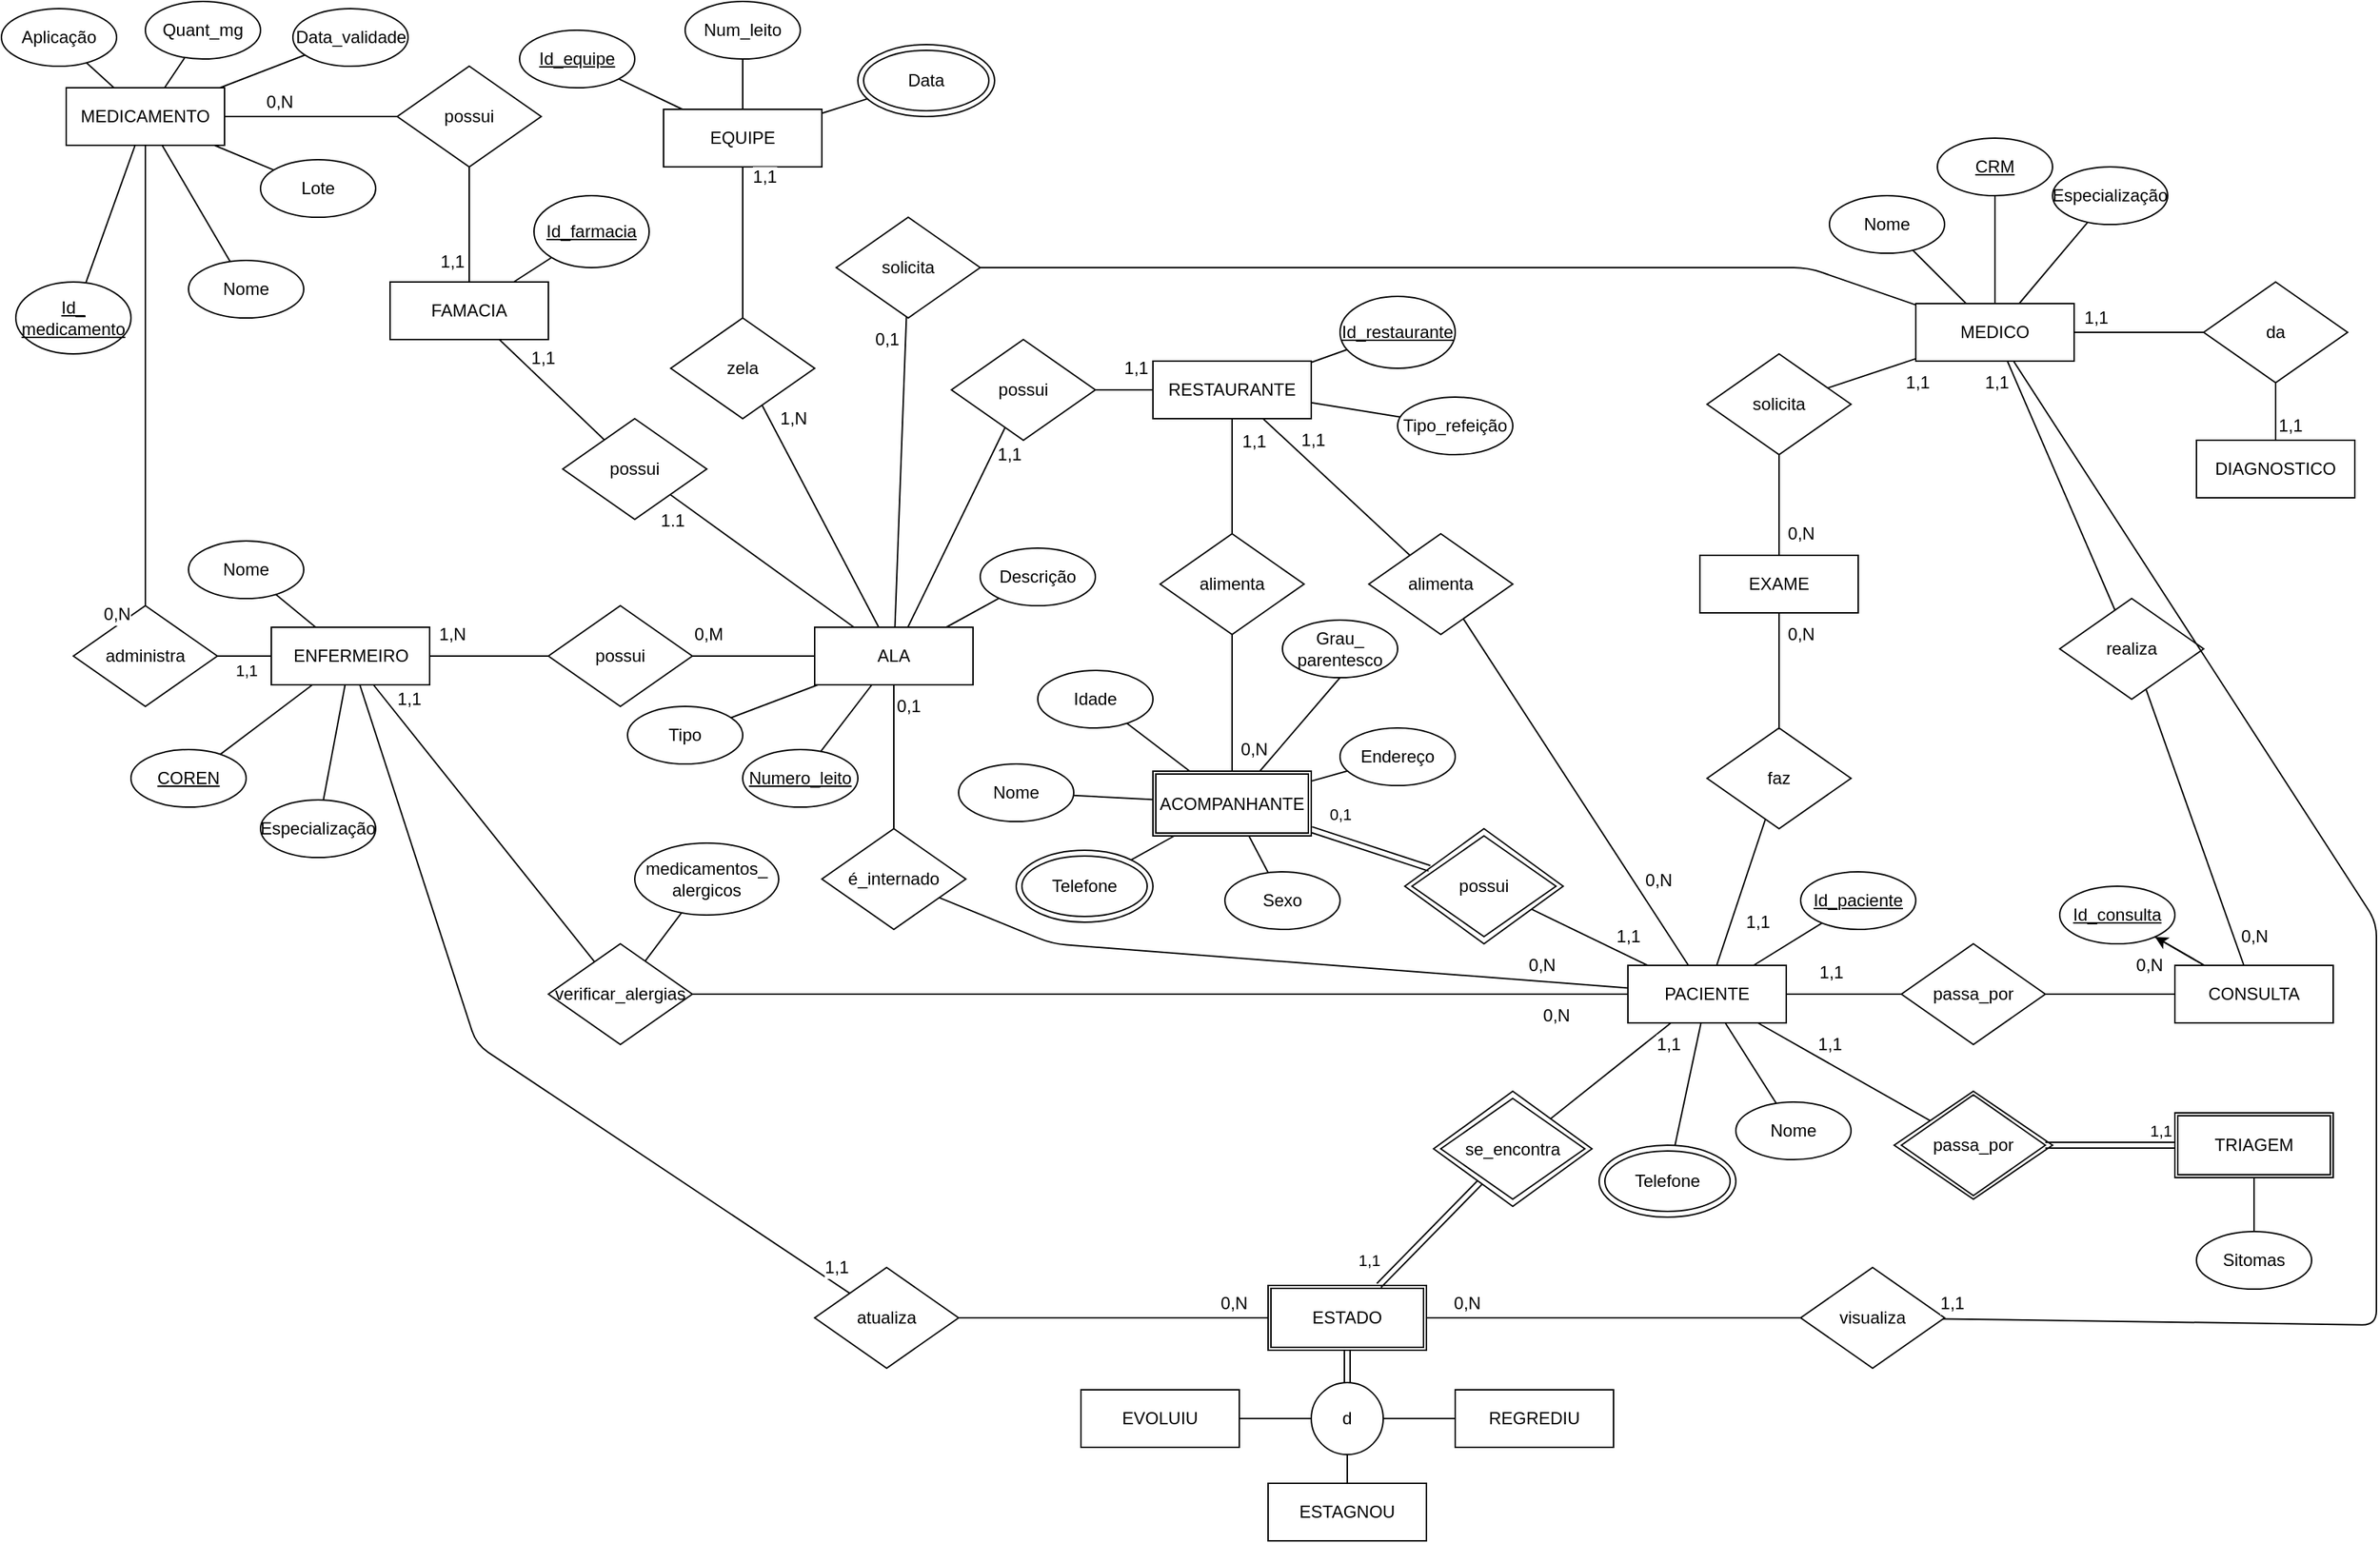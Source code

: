 <mxfile>
    <diagram id="8oqcVFRpQoKrfao5Ae9p" name="Page-1">
        <mxGraphModel dx="1120" dy="585" grid="1" gridSize="10" guides="1" tooltips="1" connect="1" arrows="1" fold="1" page="1" pageScale="1" pageWidth="850" pageHeight="1100" math="0" shadow="0">
            <root>
                <mxCell id="0"/>
                <mxCell id="1" parent="0"/>
                <mxCell id="192" value="se_encontra" style="rhombus;whiteSpace=wrap;html=1;" vertex="1" parent="1">
                    <mxGeometry x="995" y="767.5" width="110" height="80" as="geometry"/>
                </mxCell>
                <mxCell id="130" value="passa_por" style="rhombus;whiteSpace=wrap;html=1;" vertex="1" parent="1">
                    <mxGeometry x="1315" y="767.5" width="110" height="75" as="geometry"/>
                </mxCell>
                <mxCell id="116" value="possui" style="rhombus;whiteSpace=wrap;html=1;" vertex="1" parent="1">
                    <mxGeometry x="975" y="585" width="110" height="80" as="geometry"/>
                </mxCell>
                <mxCell id="12" value="PACIENTE" style="rounded=0;whiteSpace=wrap;html=1;" vertex="1" parent="1">
                    <mxGeometry x="1130" y="680" width="110" height="40" as="geometry"/>
                </mxCell>
                <mxCell id="14" value="MEDICO" style="rounded=0;whiteSpace=wrap;html=1;" vertex="1" parent="1">
                    <mxGeometry x="1330" y="220" width="110" height="40" as="geometry"/>
                </mxCell>
                <mxCell id="211" value="" style="edgeStyle=none;html=1;fontFamily=Helvetica;fontSize=12;fontColor=default;" edge="1" parent="1" source="15" target="140">
                    <mxGeometry relative="1" as="geometry"/>
                </mxCell>
                <mxCell id="15" value="CONSULTA" style="rounded=0;whiteSpace=wrap;html=1;" vertex="1" parent="1">
                    <mxGeometry x="1510" y="680" width="110" height="40" as="geometry"/>
                </mxCell>
                <mxCell id="16" value="DIAGNOSTICO&lt;span style=&quot;color: rgba(0, 0, 0, 0); font-family: monospace; font-size: 0px; text-align: start;&quot;&gt;%3CmxGraphModel%3E%3Croot%3E%3CmxCell%20id%3D%220%22%2F%3E%3CmxCell%20id%3D%221%22%20parent%3D%220%22%2F%3E%3CmxCell%20id%3D%222%22%20value%3D%22CONSULTA%22%20style%3D%22rounded%3D0%3BwhiteSpace%3Dwrap%3Bhtml%3D1%3B%22%20vertex%3D%221%22%20parent%3D%221%22%3E%3CmxGeometry%20x%3D%22315%22%20y%3D%22230%22%20width%3D%22110%22%20height%3D%2240%22%20as%3D%22geometry%22%2F%3E%3C%2FmxCell%3E%3C%2Froot%3E%3C%2FmxGraphModel%3E&lt;/span&gt;" style="rounded=0;whiteSpace=wrap;html=1;" vertex="1" parent="1">
                    <mxGeometry x="1525" y="315" width="110" height="40" as="geometry"/>
                </mxCell>
                <mxCell id="17" value="EXAME" style="rounded=0;whiteSpace=wrap;html=1;" vertex="1" parent="1">
                    <mxGeometry x="1180" y="395" width="110" height="40" as="geometry"/>
                </mxCell>
                <mxCell id="18" value="ALA" style="rounded=0;whiteSpace=wrap;html=1;" vertex="1" parent="1">
                    <mxGeometry x="565" y="445" width="110" height="40" as="geometry"/>
                </mxCell>
                <mxCell id="19" value="ENFERMEIRO" style="rounded=0;whiteSpace=wrap;html=1;" vertex="1" parent="1">
                    <mxGeometry x="187.5" y="445" width="110" height="40" as="geometry"/>
                </mxCell>
                <mxCell id="20" value="MEDICAMENTO" style="rounded=0;whiteSpace=wrap;html=1;" vertex="1" parent="1">
                    <mxGeometry x="45" y="70" width="110" height="40" as="geometry"/>
                </mxCell>
                <mxCell id="21" value="FAMACIA" style="rounded=0;whiteSpace=wrap;html=1;" vertex="1" parent="1">
                    <mxGeometry x="270" y="205" width="110" height="40" as="geometry"/>
                </mxCell>
                <mxCell id="22" value="EQUIPE" style="rounded=0;whiteSpace=wrap;html=1;" vertex="1" parent="1">
                    <mxGeometry x="460" y="85" width="110" height="40" as="geometry"/>
                </mxCell>
                <mxCell id="24" value="RESTAURANTE" style="rounded=0;whiteSpace=wrap;html=1;" vertex="1" parent="1">
                    <mxGeometry x="800" y="260" width="110" height="40" as="geometry"/>
                </mxCell>
                <mxCell id="27" value="EVOLUIU" style="rounded=0;whiteSpace=wrap;html=1;" vertex="1" parent="1">
                    <mxGeometry x="750" y="975" width="110" height="40" as="geometry"/>
                </mxCell>
                <mxCell id="28" value="ESTAGNOU" style="rounded=0;whiteSpace=wrap;html=1;" vertex="1" parent="1">
                    <mxGeometry x="880" y="1040" width="110" height="40" as="geometry"/>
                </mxCell>
                <mxCell id="29" value="REGREDIU" style="rounded=0;whiteSpace=wrap;html=1;" vertex="1" parent="1">
                    <mxGeometry x="1010" y="975" width="110" height="40" as="geometry"/>
                </mxCell>
                <mxCell id="30" value="passa_por" style="rhombus;whiteSpace=wrap;html=1;" vertex="1" parent="1">
                    <mxGeometry x="1320" y="770" width="100" height="70" as="geometry"/>
                </mxCell>
                <mxCell id="31" value="" style="endArrow=none;html=1;" edge="1" parent="1" source="130" target="12">
                    <mxGeometry width="50" height="50" relative="1" as="geometry">
                        <mxPoint x="1320" y="755" as="sourcePoint"/>
                        <mxPoint x="940" y="880" as="targetPoint"/>
                    </mxGeometry>
                </mxCell>
                <mxCell id="209" value="1,1" style="edgeLabel;html=1;align=center;verticalAlign=middle;resizable=0;points=[];fontSize=12;fontFamily=Helvetica;fontColor=default;" vertex="1" connectable="0" parent="31">
                    <mxGeometry x="0.616" y="-2" relative="1" as="geometry">
                        <mxPoint x="26" y="4" as="offset"/>
                    </mxGeometry>
                </mxCell>
                <mxCell id="33" value="passa_por" style="rhombus;whiteSpace=wrap;html=1;" vertex="1" parent="1">
                    <mxGeometry x="1320" y="665" width="100" height="70" as="geometry"/>
                </mxCell>
                <mxCell id="34" value="" style="endArrow=none;html=1;" edge="1" parent="1" source="33" target="12">
                    <mxGeometry width="50" height="50" relative="1" as="geometry">
                        <mxPoint x="1195" y="810" as="sourcePoint"/>
                        <mxPoint x="1195" y="730" as="targetPoint"/>
                    </mxGeometry>
                </mxCell>
                <mxCell id="212" value="1,1" style="edgeLabel;html=1;align=center;verticalAlign=middle;resizable=0;points=[];fontSize=12;fontFamily=Helvetica;fontColor=default;" vertex="1" connectable="0" parent="34">
                    <mxGeometry x="0.734" y="-3" relative="1" as="geometry">
                        <mxPoint x="20" y="-12" as="offset"/>
                    </mxGeometry>
                </mxCell>
                <mxCell id="35" value="" style="endArrow=none;html=1;" edge="1" parent="1" source="15" target="33">
                    <mxGeometry width="50" height="50" relative="1" as="geometry">
                        <mxPoint x="1330" y="710" as="sourcePoint"/>
                        <mxPoint x="1390" y="700" as="targetPoint"/>
                    </mxGeometry>
                </mxCell>
                <mxCell id="210" value="0,N" style="edgeLabel;html=1;align=center;verticalAlign=middle;resizable=0;points=[];fontSize=12;fontFamily=Helvetica;fontColor=default;" vertex="1" connectable="0" parent="35">
                    <mxGeometry x="-0.588" relative="1" as="geometry">
                        <mxPoint y="-20" as="offset"/>
                    </mxGeometry>
                </mxCell>
                <mxCell id="36" value="realiza" style="rhombus;whiteSpace=wrap;html=1;" vertex="1" parent="1">
                    <mxGeometry x="1430" y="425" width="100" height="70" as="geometry"/>
                </mxCell>
                <mxCell id="37" value="da" style="rhombus;whiteSpace=wrap;html=1;" vertex="1" parent="1">
                    <mxGeometry x="1530" y="205" width="100" height="70" as="geometry"/>
                </mxCell>
                <mxCell id="38" value="solicita" style="rhombus;whiteSpace=wrap;html=1;" vertex="1" parent="1">
                    <mxGeometry x="1185" y="255" width="100" height="70" as="geometry"/>
                </mxCell>
                <mxCell id="40" value="solicita" style="rhombus;whiteSpace=wrap;html=1;" vertex="1" parent="1">
                    <mxGeometry x="580" y="160" width="100" height="70" as="geometry"/>
                </mxCell>
                <mxCell id="41" value="" style="endArrow=none;html=1;" edge="1" parent="1" source="36" target="14">
                    <mxGeometry width="50" height="50" relative="1" as="geometry">
                        <mxPoint x="1280" y="470" as="sourcePoint"/>
                        <mxPoint x="1330" y="420" as="targetPoint"/>
                    </mxGeometry>
                </mxCell>
                <mxCell id="217" value="1,1" style="edgeLabel;html=1;align=center;verticalAlign=middle;resizable=0;points=[];fontSize=12;fontFamily=Helvetica;fontColor=default;" vertex="1" connectable="0" parent="41">
                    <mxGeometry x="0.852" y="2" relative="1" as="geometry">
                        <mxPoint x="-12" y="1" as="offset"/>
                    </mxGeometry>
                </mxCell>
                <mxCell id="42" value="" style="endArrow=none;html=1;" edge="1" parent="1" source="17" target="38">
                    <mxGeometry width="50" height="50" relative="1" as="geometry">
                        <mxPoint x="1561.804" y="434.237" as="sourcePoint"/>
                        <mxPoint x="1480.244" y="275" as="targetPoint"/>
                    </mxGeometry>
                </mxCell>
                <mxCell id="214" value="0,N" style="edgeLabel;html=1;align=center;verticalAlign=middle;resizable=0;points=[];fontSize=12;fontFamily=Helvetica;fontColor=default;" vertex="1" connectable="0" parent="42">
                    <mxGeometry x="-0.317" relative="1" as="geometry">
                        <mxPoint x="15" y="9" as="offset"/>
                    </mxGeometry>
                </mxCell>
                <mxCell id="43" value="" style="endArrow=none;html=1;" edge="1" parent="1" source="38" target="14">
                    <mxGeometry width="50" height="50" relative="1" as="geometry">
                        <mxPoint x="1496.804" y="439.237" as="sourcePoint"/>
                        <mxPoint x="1415.244" y="280" as="targetPoint"/>
                    </mxGeometry>
                </mxCell>
                <mxCell id="215" value="1,1" style="edgeLabel;html=1;align=center;verticalAlign=middle;resizable=0;points=[];fontSize=12;fontFamily=Helvetica;fontColor=default;" vertex="1" connectable="0" parent="43">
                    <mxGeometry x="0.57" y="-2" relative="1" as="geometry">
                        <mxPoint x="13" y="10" as="offset"/>
                    </mxGeometry>
                </mxCell>
                <mxCell id="44" value="" style="endArrow=none;html=1;" edge="1" parent="1" source="14" target="40">
                    <mxGeometry width="50" height="50" relative="1" as="geometry">
                        <mxPoint x="1376.804" y="444.237" as="sourcePoint"/>
                        <mxPoint x="970" y="235" as="targetPoint"/>
                        <Array as="points">
                            <mxPoint x="1255" y="195"/>
                        </Array>
                    </mxGeometry>
                </mxCell>
                <mxCell id="45" value="" style="endArrow=none;html=1;" edge="1" parent="1" source="14" target="37">
                    <mxGeometry width="50" height="50" relative="1" as="geometry">
                        <mxPoint x="1486.804" y="429.237" as="sourcePoint"/>
                        <mxPoint x="1405.244" y="270" as="targetPoint"/>
                    </mxGeometry>
                </mxCell>
                <mxCell id="222" value="1,1" style="edgeLabel;html=1;align=center;verticalAlign=middle;resizable=0;points=[];fontSize=12;fontFamily=Helvetica;fontColor=default;" vertex="1" connectable="0" parent="45">
                    <mxGeometry x="-0.625" y="3" relative="1" as="geometry">
                        <mxPoint x="-2" y="-7" as="offset"/>
                    </mxGeometry>
                </mxCell>
                <mxCell id="46" value="" style="endArrow=none;html=1;" edge="1" parent="1" source="16" target="37">
                    <mxGeometry width="50" height="50" relative="1" as="geometry">
                        <mxPoint x="1496.804" y="439.237" as="sourcePoint"/>
                        <mxPoint x="1415.244" y="280" as="targetPoint"/>
                    </mxGeometry>
                </mxCell>
                <mxCell id="221" value="1,1" style="edgeLabel;html=1;align=center;verticalAlign=middle;resizable=0;points=[];fontSize=12;fontFamily=Helvetica;fontColor=default;" vertex="1" connectable="0" parent="46">
                    <mxGeometry x="-0.456" y="-2" relative="1" as="geometry">
                        <mxPoint x="8" y="1" as="offset"/>
                    </mxGeometry>
                </mxCell>
                <mxCell id="48" value="" style="endArrow=none;html=1;" edge="1" parent="1" source="40" target="18">
                    <mxGeometry width="50" height="50" relative="1" as="geometry">
                        <mxPoint x="1226.804" y="444.237" as="sourcePoint"/>
                        <mxPoint x="1145.244" y="285" as="targetPoint"/>
                    </mxGeometry>
                </mxCell>
                <mxCell id="223" value="0,1" style="edgeLabel;html=1;align=center;verticalAlign=middle;resizable=0;points=[];fontSize=12;fontFamily=Helvetica;fontColor=default;" vertex="1" connectable="0" parent="48">
                    <mxGeometry x="0.729" y="1" relative="1" as="geometry">
                        <mxPoint x="-8" y="-171" as="offset"/>
                    </mxGeometry>
                </mxCell>
                <mxCell id="49" value="é_internado" style="rhombus;whiteSpace=wrap;html=1;" vertex="1" parent="1">
                    <mxGeometry x="570" y="585" width="100" height="70" as="geometry"/>
                </mxCell>
                <mxCell id="50" value="faz" style="rhombus;whiteSpace=wrap;html=1;" vertex="1" parent="1">
                    <mxGeometry x="1185" y="515" width="100" height="70" as="geometry"/>
                </mxCell>
                <mxCell id="51" value="" style="endArrow=none;html=1;" edge="1" parent="1" source="50" target="17">
                    <mxGeometry width="50" height="50" relative="1" as="geometry">
                        <mxPoint x="1232" y="455" as="sourcePoint"/>
                        <mxPoint x="1280.211" y="374.648" as="targetPoint"/>
                    </mxGeometry>
                </mxCell>
                <mxCell id="204" value="0,N" style="edgeLabel;html=1;align=center;verticalAlign=middle;resizable=0;points=[];fontSize=12;fontFamily=Helvetica;fontColor=default;" vertex="1" connectable="0" parent="51">
                    <mxGeometry x="0.654" y="-1" relative="1" as="geometry">
                        <mxPoint x="14" y="1" as="offset"/>
                    </mxGeometry>
                </mxCell>
                <mxCell id="53" value="" style="endArrow=none;html=1;" edge="1" parent="1" source="15" target="36">
                    <mxGeometry width="50" height="50" relative="1" as="geometry">
                        <mxPoint x="1556.525" y="442.933" as="sourcePoint"/>
                        <mxPoint x="1411.744" y="270" as="targetPoint"/>
                    </mxGeometry>
                </mxCell>
                <mxCell id="216" value="0,N" style="edgeLabel;html=1;align=center;verticalAlign=middle;resizable=0;points=[];fontSize=12;fontFamily=Helvetica;fontColor=default;" vertex="1" connectable="0" parent="53">
                    <mxGeometry x="-0.751" y="-3" relative="1" as="geometry">
                        <mxPoint x="13" y="5" as="offset"/>
                    </mxGeometry>
                </mxCell>
                <mxCell id="54" value="" style="endArrow=none;html=1;" edge="1" parent="1" source="50" target="12">
                    <mxGeometry width="50" height="50" relative="1" as="geometry">
                        <mxPoint x="1195" y="530" as="sourcePoint"/>
                        <mxPoint x="1195" y="450" as="targetPoint"/>
                    </mxGeometry>
                </mxCell>
                <mxCell id="199" value="1,1" style="edgeLabel;html=1;align=center;verticalAlign=middle;resizable=0;points=[];fontSize=12;fontFamily=Helvetica;fontColor=default;" vertex="1" connectable="0" parent="54">
                    <mxGeometry x="0.744" y="-1" relative="1" as="geometry">
                        <mxPoint x="25" y="-17" as="offset"/>
                    </mxGeometry>
                </mxCell>
                <mxCell id="55" value="" style="endArrow=none;html=1;" edge="1" parent="1" source="12" target="49">
                    <mxGeometry width="50" height="50" relative="1" as="geometry">
                        <mxPoint x="925" y="535" as="sourcePoint"/>
                        <mxPoint x="925" y="455" as="targetPoint"/>
                        <Array as="points">
                            <mxPoint x="730" y="665"/>
                        </Array>
                    </mxGeometry>
                </mxCell>
                <mxCell id="200" value="0,N" style="edgeLabel;html=1;align=center;verticalAlign=middle;resizable=0;points=[];fontSize=12;fontFamily=Helvetica;fontColor=default;" vertex="1" connectable="0" parent="55">
                    <mxGeometry x="-0.857" y="-3" relative="1" as="geometry">
                        <mxPoint x="-26" y="-10" as="offset"/>
                    </mxGeometry>
                </mxCell>
                <mxCell id="56" value="" style="endArrow=none;html=1;" edge="1" parent="1" source="49" target="18">
                    <mxGeometry width="50" height="50" relative="1" as="geometry">
                        <mxPoint x="935" y="545" as="sourcePoint"/>
                        <mxPoint x="935" y="465" as="targetPoint"/>
                    </mxGeometry>
                </mxCell>
                <mxCell id="205" value="0,1" style="edgeLabel;html=1;align=center;verticalAlign=middle;resizable=0;points=[];fontSize=12;fontFamily=Helvetica;fontColor=default;" vertex="1" connectable="0" parent="56">
                    <mxGeometry x="0.679" y="-3" relative="1" as="geometry">
                        <mxPoint x="7" y="-1" as="offset"/>
                    </mxGeometry>
                </mxCell>
                <mxCell id="57" value="possui" style="rhombus;whiteSpace=wrap;html=1;" vertex="1" parent="1">
                    <mxGeometry x="380" y="430" width="100" height="70" as="geometry"/>
                </mxCell>
                <mxCell id="59" value="" style="endArrow=none;html=1;" edge="1" parent="1" source="57" target="19">
                    <mxGeometry width="50" height="50" relative="1" as="geometry">
                        <mxPoint x="630" y="670" as="sourcePoint"/>
                        <mxPoint x="630" y="495" as="targetPoint"/>
                    </mxGeometry>
                </mxCell>
                <mxCell id="230" value="1,N" style="edgeLabel;html=1;align=center;verticalAlign=middle;resizable=0;points=[];fontSize=12;fontFamily=Helvetica;fontColor=default;" vertex="1" connectable="0" parent="59">
                    <mxGeometry x="0.631" y="-1" relative="1" as="geometry">
                        <mxPoint y="-14" as="offset"/>
                    </mxGeometry>
                </mxCell>
                <mxCell id="60" value="" style="endArrow=none;html=1;" edge="1" parent="1" source="18" target="57">
                    <mxGeometry width="50" height="50" relative="1" as="geometry">
                        <mxPoint x="380" y="475" as="sourcePoint"/>
                        <mxPoint x="302.5" y="475" as="targetPoint"/>
                    </mxGeometry>
                </mxCell>
                <mxCell id="231" value="0,M" style="edgeLabel;html=1;align=center;verticalAlign=middle;resizable=0;points=[];fontSize=12;fontFamily=Helvetica;fontColor=default;" vertex="1" connectable="0" parent="60">
                    <mxGeometry x="-0.377" y="2" relative="1" as="geometry">
                        <mxPoint x="-48" y="-17" as="offset"/>
                    </mxGeometry>
                </mxCell>
                <mxCell id="64" value="verificar_alergias" style="rhombus;whiteSpace=wrap;html=1;" vertex="1" parent="1">
                    <mxGeometry x="380" y="665" width="100" height="70" as="geometry"/>
                </mxCell>
                <mxCell id="65" value="" style="endArrow=none;html=1;" edge="1" parent="1" source="64" target="19">
                    <mxGeometry width="50" height="50" relative="1" as="geometry">
                        <mxPoint x="390" y="475" as="sourcePoint"/>
                        <mxPoint x="307.5" y="475" as="targetPoint"/>
                    </mxGeometry>
                </mxCell>
                <mxCell id="208" value="1,1" style="edgeLabel;html=1;align=center;verticalAlign=middle;resizable=0;points=[];fontSize=12;fontFamily=Helvetica;fontColor=default;" vertex="1" connectable="0" parent="65">
                    <mxGeometry x="0.874" y="-3" relative="1" as="geometry">
                        <mxPoint x="12" as="offset"/>
                    </mxGeometry>
                </mxCell>
                <mxCell id="66" value="" style="endArrow=none;html=1;" edge="1" parent="1" source="12" target="64">
                    <mxGeometry width="50" height="50" relative="1" as="geometry">
                        <mxPoint x="860" y="688.596" as="sourcePoint"/>
                        <mxPoint x="665.062" y="630.457" as="targetPoint"/>
                    </mxGeometry>
                </mxCell>
                <mxCell id="206" value="0,N" style="edgeLabel;html=1;align=center;verticalAlign=middle;resizable=0;points=[];fontSize=12;fontFamily=Helvetica;fontColor=default;" vertex="1" connectable="0" parent="66">
                    <mxGeometry x="-0.846" y="3" relative="1" as="geometry">
                        <mxPoint y="12" as="offset"/>
                    </mxGeometry>
                </mxCell>
                <mxCell id="67" value="medicamentos_&lt;br&gt;alergicos" style="ellipse;whiteSpace=wrap;html=1;rotation=0;" vertex="1" parent="1">
                    <mxGeometry x="440" y="595" width="100" height="50" as="geometry"/>
                </mxCell>
                <mxCell id="68" value="" style="endArrow=none;html=1;" edge="1" parent="1" source="67" target="64">
                    <mxGeometry width="50" height="50" relative="1" as="geometry">
                        <mxPoint x="860" y="704.421" as="sourcePoint"/>
                        <mxPoint x="489.259" y="700.519" as="targetPoint"/>
                    </mxGeometry>
                </mxCell>
                <mxCell id="70" value="possui" style="rhombus;whiteSpace=wrap;html=1;" vertex="1" parent="1">
                    <mxGeometry x="390" y="300" width="100" height="70" as="geometry"/>
                </mxCell>
                <mxCell id="71" value="" style="endArrow=none;html=1;" edge="1" parent="1" source="70" target="18">
                    <mxGeometry width="50" height="50" relative="1" as="geometry">
                        <mxPoint x="764.091" y="273.864" as="sourcePoint"/>
                        <mxPoint x="643.333" y="455" as="targetPoint"/>
                    </mxGeometry>
                </mxCell>
                <mxCell id="229" value="1.1" style="edgeLabel;html=1;align=center;verticalAlign=middle;resizable=0;points=[];fontSize=12;fontFamily=Helvetica;fontColor=default;" vertex="1" connectable="0" parent="71">
                    <mxGeometry x="0.654" y="-3" relative="1" as="geometry">
                        <mxPoint x="-103" y="-61" as="offset"/>
                    </mxGeometry>
                </mxCell>
                <mxCell id="72" value="" style="endArrow=none;html=1;" edge="1" parent="1" source="21" target="70">
                    <mxGeometry width="50" height="50" relative="1" as="geometry">
                        <mxPoint x="504.939" y="269.543" as="sourcePoint"/>
                        <mxPoint x="617.826" y="455" as="targetPoint"/>
                    </mxGeometry>
                </mxCell>
                <mxCell id="228" value="1,1" style="edgeLabel;html=1;align=center;verticalAlign=middle;resizable=0;points=[];fontSize=12;fontFamily=Helvetica;fontColor=default;" vertex="1" connectable="0" parent="72">
                    <mxGeometry x="-0.465" y="3" relative="1" as="geometry">
                        <mxPoint x="8" y="-4" as="offset"/>
                    </mxGeometry>
                </mxCell>
                <mxCell id="73" value="possui" style="rhombus;whiteSpace=wrap;html=1;" vertex="1" parent="1">
                    <mxGeometry x="275" y="55" width="100" height="70" as="geometry"/>
                </mxCell>
                <mxCell id="74" value="" style="endArrow=none;html=1;" edge="1" parent="1" source="21" target="73">
                    <mxGeometry width="50" height="50" relative="1" as="geometry">
                        <mxPoint x="490" y="85" as="sourcePoint"/>
                        <mxPoint x="490" y="210" as="targetPoint"/>
                    </mxGeometry>
                </mxCell>
                <mxCell id="233" value="1,1" style="edgeLabel;html=1;align=center;verticalAlign=middle;resizable=0;points=[];fontSize=12;fontFamily=Helvetica;fontColor=default;" vertex="1" connectable="0" parent="74">
                    <mxGeometry x="-0.766" y="-1" relative="1" as="geometry">
                        <mxPoint x="-13" y="-5" as="offset"/>
                    </mxGeometry>
                </mxCell>
                <mxCell id="75" value="" style="endArrow=none;html=1;" edge="1" parent="1" source="20" target="73">
                    <mxGeometry width="50" height="50" relative="1" as="geometry">
                        <mxPoint x="500" y="95" as="sourcePoint"/>
                        <mxPoint x="500" y="220" as="targetPoint"/>
                    </mxGeometry>
                </mxCell>
                <mxCell id="232" value="0,N" style="edgeLabel;html=1;align=center;verticalAlign=middle;resizable=0;points=[];fontSize=12;fontFamily=Helvetica;fontColor=default;" vertex="1" connectable="0" parent="75">
                    <mxGeometry x="-0.364" y="-2" relative="1" as="geometry">
                        <mxPoint y="-12" as="offset"/>
                    </mxGeometry>
                </mxCell>
                <mxCell id="76" value="administra" style="rhombus;whiteSpace=wrap;html=1;" vertex="1" parent="1">
                    <mxGeometry x="50" y="430" width="100" height="70" as="geometry"/>
                </mxCell>
                <mxCell id="77" value="1,1" style="endArrow=none;html=1;" edge="1" parent="1" source="76" target="19">
                    <mxGeometry x="0.067" y="-10" width="50" height="50" relative="1" as="geometry">
                        <mxPoint x="504.939" y="269.543" as="sourcePoint"/>
                        <mxPoint x="617.826" y="455" as="targetPoint"/>
                        <mxPoint as="offset"/>
                    </mxGeometry>
                </mxCell>
                <mxCell id="78" value="" style="endArrow=none;html=1;" edge="1" parent="1" source="20" target="76">
                    <mxGeometry width="50" height="50" relative="1" as="geometry">
                        <mxPoint x="514.939" y="279.543" as="sourcePoint"/>
                        <mxPoint x="627.826" y="465" as="targetPoint"/>
                    </mxGeometry>
                </mxCell>
                <mxCell id="234" value="0,N" style="edgeLabel;html=1;align=center;verticalAlign=middle;resizable=0;points=[];fontSize=12;fontFamily=Helvetica;fontColor=default;" vertex="1" connectable="0" parent="78">
                    <mxGeometry x="-0.169" y="1" relative="1" as="geometry">
                        <mxPoint x="-21" y="193" as="offset"/>
                    </mxGeometry>
                </mxCell>
                <mxCell id="79" value="zela" style="rhombus;whiteSpace=wrap;html=1;" vertex="1" parent="1">
                    <mxGeometry x="465" y="230" width="100" height="70" as="geometry"/>
                </mxCell>
                <mxCell id="80" value="" style="endArrow=none;html=1;" edge="1" parent="1" source="79" target="18">
                    <mxGeometry width="50" height="50" relative="1" as="geometry">
                        <mxPoint x="504.939" y="269.543" as="sourcePoint"/>
                        <mxPoint x="617.826" y="455" as="targetPoint"/>
                    </mxGeometry>
                </mxCell>
                <mxCell id="226" value="1,N" style="edgeLabel;html=1;align=center;verticalAlign=middle;resizable=0;points=[];fontSize=12;fontFamily=Helvetica;fontColor=default;" vertex="1" connectable="0" parent="80">
                    <mxGeometry x="0.707" y="-3" relative="1" as="geometry">
                        <mxPoint x="-45" y="-124" as="offset"/>
                    </mxGeometry>
                </mxCell>
                <mxCell id="81" value="" style="endArrow=none;html=1;" edge="1" parent="1" source="22" target="79">
                    <mxGeometry width="50" height="50" relative="1" as="geometry">
                        <mxPoint x="630" y="280" as="sourcePoint"/>
                        <mxPoint x="630" y="455" as="targetPoint"/>
                    </mxGeometry>
                </mxCell>
                <mxCell id="227" value="1,1" style="edgeLabel;html=1;align=center;verticalAlign=middle;resizable=0;points=[];fontSize=12;fontFamily=Helvetica;fontColor=default;" vertex="1" connectable="0" parent="81">
                    <mxGeometry x="-0.721" y="-3" relative="1" as="geometry">
                        <mxPoint x="18" y="-8" as="offset"/>
                    </mxGeometry>
                </mxCell>
                <mxCell id="83" value="possui" style="rhombus;whiteSpace=wrap;html=1;" vertex="1" parent="1">
                    <mxGeometry x="660" y="245" width="100" height="70" as="geometry"/>
                </mxCell>
                <mxCell id="85" value="" style="endArrow=none;html=1;" edge="1" parent="1" source="83" target="18">
                    <mxGeometry width="50" height="50" relative="1" as="geometry">
                        <mxPoint x="655.817" y="277.072" as="sourcePoint"/>
                        <mxPoint x="632.609" y="455" as="targetPoint"/>
                    </mxGeometry>
                </mxCell>
                <mxCell id="225" value="1,1" style="edgeLabel;html=1;align=center;verticalAlign=middle;resizable=0;points=[];fontSize=12;fontFamily=Helvetica;fontColor=default;" vertex="1" connectable="0" parent="85">
                    <mxGeometry x="0.788" y="2" relative="1" as="geometry">
                        <mxPoint x="61" y="-106" as="offset"/>
                    </mxGeometry>
                </mxCell>
                <mxCell id="86" value="" style="endArrow=none;html=1;" edge="1" parent="1" source="24" target="83">
                    <mxGeometry width="50" height="50" relative="1" as="geometry">
                        <mxPoint x="495.672" y="269.03" as="sourcePoint"/>
                        <mxPoint x="616.957" y="455" as="targetPoint"/>
                    </mxGeometry>
                </mxCell>
                <mxCell id="224" value="1,1" style="edgeLabel;html=1;align=center;verticalAlign=middle;resizable=0;points=[];fontSize=12;fontFamily=Helvetica;fontColor=default;" vertex="1" connectable="0" parent="86">
                    <mxGeometry x="-0.427" y="3" relative="1" as="geometry">
                        <mxPoint x="-1" y="-18" as="offset"/>
                    </mxGeometry>
                </mxCell>
                <mxCell id="87" value="possui" style="rhombus;whiteSpace=wrap;html=1;" vertex="1" parent="1">
                    <mxGeometry x="980" y="590" width="100" height="70" as="geometry"/>
                </mxCell>
                <mxCell id="88" value="" style="endArrow=none;html=1;" edge="1" parent="1" source="12" target="116">
                    <mxGeometry width="50" height="50" relative="1" as="geometry">
                        <mxPoint x="860" y="704.421" as="sourcePoint"/>
                        <mxPoint x="489.259" y="700.519" as="targetPoint"/>
                    </mxGeometry>
                </mxCell>
                <mxCell id="197" value="1,1" style="edgeLabel;html=1;align=center;verticalAlign=middle;resizable=0;points=[];fontSize=12;fontFamily=Helvetica;fontColor=default;" vertex="1" connectable="0" parent="88">
                    <mxGeometry x="-0.512" relative="1" as="geometry">
                        <mxPoint x="6" y="-11" as="offset"/>
                    </mxGeometry>
                </mxCell>
                <mxCell id="91" value="alimenta" style="rhombus;whiteSpace=wrap;html=1;" vertex="1" parent="1">
                    <mxGeometry x="805" y="380" width="100" height="70" as="geometry"/>
                </mxCell>
                <mxCell id="92" value="alimenta" style="rhombus;whiteSpace=wrap;html=1;" vertex="1" parent="1">
                    <mxGeometry x="950" y="380" width="100" height="70" as="geometry"/>
                </mxCell>
                <mxCell id="93" value="" style="endArrow=none;html=1;" edge="1" parent="1" source="91" target="24">
                    <mxGeometry width="50" height="50" relative="1" as="geometry">
                        <mxPoint x="1009.52" y="626.336" as="sourcePoint"/>
                        <mxPoint x="939.615" y="595" as="targetPoint"/>
                    </mxGeometry>
                </mxCell>
                <mxCell id="202" value="1,1" style="edgeLabel;html=1;align=center;verticalAlign=middle;resizable=0;points=[];fontSize=12;fontFamily=Helvetica;fontColor=default;" vertex="1" connectable="0" parent="93">
                    <mxGeometry x="0.682" y="-2" relative="1" as="geometry">
                        <mxPoint x="13" y="3" as="offset"/>
                    </mxGeometry>
                </mxCell>
                <mxCell id="94" value="" style="endArrow=none;html=1;" edge="1" parent="1" source="92" target="24">
                    <mxGeometry width="50" height="50" relative="1" as="geometry">
                        <mxPoint x="876.392" y="392.526" as="sourcePoint"/>
                        <mxPoint x="867.222" y="310" as="targetPoint"/>
                    </mxGeometry>
                </mxCell>
                <mxCell id="201" value="1,1" style="edgeLabel;html=1;align=center;verticalAlign=middle;resizable=0;points=[];fontSize=12;fontFamily=Helvetica;fontColor=default;" vertex="1" connectable="0" parent="94">
                    <mxGeometry x="0.788" y="4" relative="1" as="geometry">
                        <mxPoint x="26" y="2" as="offset"/>
                    </mxGeometry>
                </mxCell>
                <mxCell id="95" value="" style="endArrow=none;html=1;" edge="1" parent="1" source="91" target="120">
                    <mxGeometry width="50" height="50" relative="1" as="geometry">
                        <mxPoint x="1044.237" y="408.034" as="sourcePoint"/>
                        <mxPoint x="855" y="540" as="targetPoint"/>
                    </mxGeometry>
                </mxCell>
                <mxCell id="203" value="0,N" style="edgeLabel;html=1;align=center;verticalAlign=middle;resizable=0;points=[];fontSize=12;fontFamily=Helvetica;fontColor=default;" vertex="1" connectable="0" parent="95">
                    <mxGeometry x="0.695" y="2" relative="1" as="geometry">
                        <mxPoint x="13" y="-1" as="offset"/>
                    </mxGeometry>
                </mxCell>
                <mxCell id="96" value="" style="endArrow=none;html=1;" edge="1" parent="1" source="92" target="12">
                    <mxGeometry width="50" height="50" relative="1" as="geometry">
                        <mxPoint x="1054.237" y="418.034" as="sourcePoint"/>
                        <mxPoint x="905.37" y="320" as="targetPoint"/>
                    </mxGeometry>
                </mxCell>
                <mxCell id="198" value="0,N" style="edgeLabel;html=1;align=center;verticalAlign=middle;resizable=0;points=[];fontSize=12;fontFamily=Helvetica;fontColor=default;" vertex="1" connectable="0" parent="96">
                    <mxGeometry x="0.894" y="1" relative="1" as="geometry">
                        <mxPoint x="-14" y="-46" as="offset"/>
                    </mxGeometry>
                </mxCell>
                <mxCell id="97" value="se_encontra" style="rhombus;whiteSpace=wrap;html=1;" vertex="1" parent="1">
                    <mxGeometry x="1000" y="772.5" width="100" height="70" as="geometry"/>
                </mxCell>
                <mxCell id="98" value="" style="endArrow=none;html=1;" edge="1" parent="1" source="12" target="192">
                    <mxGeometry width="50" height="50" relative="1" as="geometry">
                        <mxPoint x="1140" y="710" as="sourcePoint"/>
                        <mxPoint x="490" y="710" as="targetPoint"/>
                    </mxGeometry>
                </mxCell>
                <mxCell id="213" value="1,1" style="edgeLabel;html=1;align=center;verticalAlign=middle;resizable=0;points=[];fontSize=12;fontFamily=Helvetica;fontColor=default;" vertex="1" connectable="0" parent="98">
                    <mxGeometry x="-0.439" y="-1" relative="1" as="geometry">
                        <mxPoint x="22" y="-3" as="offset"/>
                    </mxGeometry>
                </mxCell>
                <mxCell id="100" value="d" style="ellipse;whiteSpace=wrap;html=1;aspect=fixed;" vertex="1" parent="1">
                    <mxGeometry x="910" y="970" width="50" height="50" as="geometry"/>
                </mxCell>
                <mxCell id="101" value="" style="shape=link;html=1;" edge="1" parent="1" source="100" target="193">
                    <mxGeometry width="100" relative="1" as="geometry">
                        <mxPoint x="790" y="1125" as="sourcePoint"/>
                        <mxPoint x="935" y="945" as="targetPoint"/>
                    </mxGeometry>
                </mxCell>
                <mxCell id="102" value="" style="endArrow=none;html=1;" edge="1" parent="1" source="29" target="100">
                    <mxGeometry width="50" height="50" relative="1" as="geometry">
                        <mxPoint x="1039.412" y="840.588" as="sourcePoint"/>
                        <mxPoint x="965" y="915" as="targetPoint"/>
                    </mxGeometry>
                </mxCell>
                <mxCell id="103" value="" style="endArrow=none;html=1;" edge="1" parent="1" source="28" target="100">
                    <mxGeometry width="50" height="50" relative="1" as="geometry">
                        <mxPoint x="1031.842" y="1105.0" as="sourcePoint"/>
                        <mxPoint x="963.921" y="1046.34" as="targetPoint"/>
                    </mxGeometry>
                </mxCell>
                <mxCell id="104" value="" style="endArrow=none;html=1;" edge="1" parent="1" source="100" target="27">
                    <mxGeometry width="50" height="50" relative="1" as="geometry">
                        <mxPoint x="937.105" y="1105.0" as="sourcePoint"/>
                        <mxPoint x="942.383" y="1054.863" as="targetPoint"/>
                    </mxGeometry>
                </mxCell>
                <mxCell id="105" value="visualiza" style="rhombus;whiteSpace=wrap;html=1;" vertex="1" parent="1">
                    <mxGeometry x="1250" y="890" width="100" height="70" as="geometry"/>
                </mxCell>
                <mxCell id="107" value="" style="endArrow=none;html=1;" edge="1" parent="1" source="105" target="14">
                    <mxGeometry width="50" height="50" relative="1" as="geometry">
                        <mxPoint x="1478.394" y="443.124" as="sourcePoint"/>
                        <mxPoint x="1403.636" y="270" as="targetPoint"/>
                        <Array as="points">
                            <mxPoint x="1650" y="930"/>
                            <mxPoint x="1650" y="650"/>
                        </Array>
                    </mxGeometry>
                </mxCell>
                <mxCell id="220" value="1,1" style="edgeLabel;html=1;align=center;verticalAlign=middle;resizable=0;points=[];fontSize=12;fontFamily=Helvetica;fontColor=default;" vertex="1" connectable="0" parent="107">
                    <mxGeometry x="0.973" y="-1" relative="1" as="geometry">
                        <mxPoint x="-52" y="644" as="offset"/>
                    </mxGeometry>
                </mxCell>
                <mxCell id="108" value="" style="endArrow=none;html=1;" edge="1" parent="1" source="105" target="193">
                    <mxGeometry width="50" height="50" relative="1" as="geometry">
                        <mxPoint x="1352.388" y="799.328" as="sourcePoint"/>
                        <mxPoint x="990" y="925" as="targetPoint"/>
                    </mxGeometry>
                </mxCell>
                <mxCell id="218" value="0,N" style="edgeLabel;html=1;align=center;verticalAlign=middle;resizable=0;points=[];fontSize=12;fontFamily=Helvetica;fontColor=default;" vertex="1" connectable="0" parent="108">
                    <mxGeometry x="0.787" y="4" relative="1" as="geometry">
                        <mxPoint y="-14" as="offset"/>
                    </mxGeometry>
                </mxCell>
                <mxCell id="109" value="atualiza" style="rhombus;whiteSpace=wrap;html=1;" vertex="1" parent="1">
                    <mxGeometry x="565" y="890" width="100" height="70" as="geometry"/>
                </mxCell>
                <mxCell id="110" value="" style="endArrow=none;html=1;" edge="1" parent="1" source="109" target="19">
                    <mxGeometry width="50" height="50" relative="1" as="geometry">
                        <mxPoint x="1140" y="710" as="sourcePoint"/>
                        <mxPoint x="490" y="710" as="targetPoint"/>
                        <Array as="points">
                            <mxPoint x="330" y="735"/>
                        </Array>
                    </mxGeometry>
                </mxCell>
                <mxCell id="236" value="1,1" style="edgeLabel;html=1;align=center;verticalAlign=middle;resizable=0;points=[];fontSize=12;fontFamily=Helvetica;fontColor=default;" vertex="1" connectable="0" parent="110">
                    <mxGeometry x="-0.906" y="1" relative="1" as="geometry">
                        <mxPoint x="13" y="-4" as="offset"/>
                    </mxGeometry>
                </mxCell>
                <mxCell id="111" value="" style="endArrow=none;html=1;" edge="1" parent="1" source="193" target="109">
                    <mxGeometry width="50" height="50" relative="1" as="geometry">
                        <mxPoint x="880" y="925" as="sourcePoint"/>
                        <mxPoint x="490" y="710" as="targetPoint"/>
                    </mxGeometry>
                </mxCell>
                <mxCell id="235" value="0,N" style="edgeLabel;html=1;align=center;verticalAlign=middle;resizable=0;points=[];fontSize=12;fontFamily=Helvetica;fontColor=default;" vertex="1" connectable="0" parent="111">
                    <mxGeometry x="-0.798" y="4" relative="1" as="geometry">
                        <mxPoint x="-3" y="-14" as="offset"/>
                    </mxGeometry>
                </mxCell>
                <mxCell id="115" value="0,1" style="shape=link;html=1;movable=1;resizable=1;rotatable=1;deletable=1;editable=1;connectable=1;" edge="1" parent="1" source="120" target="116">
                    <mxGeometry x="-0.637" y="16" width="100" relative="1" as="geometry">
                        <mxPoint x="912.5" y="584.714" as="sourcePoint"/>
                        <mxPoint x="990" y="645" as="targetPoint"/>
                        <mxPoint as="offset"/>
                    </mxGeometry>
                </mxCell>
                <mxCell id="120" value="ACOMPANHANTE" style="shape=ext;double=1;rounded=0;whiteSpace=wrap;html=1;strokeColor=default;fontFamily=Helvetica;fontSize=12;fontColor=default;fillColor=default;" vertex="1" parent="1">
                    <mxGeometry x="800" y="545" width="110" height="45" as="geometry"/>
                </mxCell>
                <mxCell id="123" value="Nome" style="ellipse;whiteSpace=wrap;html=1;rotation=0;" vertex="1" parent="1">
                    <mxGeometry x="1205" y="775" width="80" height="40" as="geometry"/>
                </mxCell>
                <mxCell id="124" value="Telefone" style="ellipse;shape=doubleEllipse;whiteSpace=wrap;html=1;" vertex="1" parent="1">
                    <mxGeometry x="1110" y="805" width="95" height="50" as="geometry"/>
                </mxCell>
                <mxCell id="125" value="&lt;u&gt;Id_paciente&lt;/u&gt;" style="ellipse;whiteSpace=wrap;html=1;rotation=0;" vertex="1" parent="1">
                    <mxGeometry x="1250" y="615" width="80" height="40" as="geometry"/>
                </mxCell>
                <mxCell id="126" value="" style="endArrow=none;html=1;" edge="1" parent="1" source="125" target="12">
                    <mxGeometry width="50" height="50" relative="1" as="geometry">
                        <mxPoint x="1330" y="710" as="sourcePoint"/>
                        <mxPoint x="1250" y="710" as="targetPoint"/>
                    </mxGeometry>
                </mxCell>
                <mxCell id="127" value="" style="endArrow=none;html=1;" edge="1" parent="1" source="123" target="12">
                    <mxGeometry width="50" height="50" relative="1" as="geometry">
                        <mxPoint x="1275.012" y="660.617" as="sourcePoint"/>
                        <mxPoint x="1227.308" y="690" as="targetPoint"/>
                    </mxGeometry>
                </mxCell>
                <mxCell id="128" value="" style="endArrow=none;html=1;" edge="1" parent="1" source="124" target="12">
                    <mxGeometry width="50" height="50" relative="1" as="geometry">
                        <mxPoint x="1243.04" y="785.915" as="sourcePoint"/>
                        <mxPoint x="1207.632" y="730" as="targetPoint"/>
                    </mxGeometry>
                </mxCell>
                <mxCell id="129" value="TRIAGEM" style="shape=ext;double=1;rounded=0;whiteSpace=wrap;html=1;strokeColor=default;fontFamily=Helvetica;fontSize=12;fontColor=default;fillColor=default;" vertex="1" parent="1">
                    <mxGeometry x="1510" y="782.5" width="110" height="45" as="geometry"/>
                </mxCell>
                <mxCell id="131" value="1,1" style="shape=link;html=1;" edge="1" parent="1" source="30" target="129">
                    <mxGeometry x="0.778" y="10" width="100" relative="1" as="geometry">
                        <mxPoint x="920" y="595.571" as="sourcePoint"/>
                        <mxPoint x="1002.116" y="622.552" as="targetPoint"/>
                        <mxPoint as="offset"/>
                    </mxGeometry>
                </mxCell>
                <mxCell id="132" value="Sitomas" style="ellipse;whiteSpace=wrap;html=1;rotation=0;" vertex="1" parent="1">
                    <mxGeometry x="1525" y="865" width="80" height="40" as="geometry"/>
                </mxCell>
                <mxCell id="133" value="" style="endArrow=none;html=1;" edge="1" parent="1" source="132" target="129">
                    <mxGeometry width="50" height="50" relative="1" as="geometry">
                        <mxPoint x="1567.917" y="690" as="sourcePoint"/>
                        <mxPoint x="1499.933" y="498.047" as="targetPoint"/>
                    </mxGeometry>
                </mxCell>
                <mxCell id="134" value="Nome" style="ellipse;whiteSpace=wrap;html=1;rotation=0;" vertex="1" parent="1">
                    <mxGeometry x="1270" y="145" width="80" height="40" as="geometry"/>
                </mxCell>
                <mxCell id="135" value="&lt;u&gt;CRM&lt;/u&gt;" style="ellipse;whiteSpace=wrap;html=1;rotation=0;" vertex="1" parent="1">
                    <mxGeometry x="1345" y="105" width="80" height="40" as="geometry"/>
                </mxCell>
                <mxCell id="136" value="Especialização" style="ellipse;whiteSpace=wrap;html=1;rotation=0;" vertex="1" parent="1">
                    <mxGeometry x="1425" y="125" width="80" height="40" as="geometry"/>
                </mxCell>
                <mxCell id="137" value="" style="endArrow=none;html=1;" edge="1" parent="1" source="134" target="14">
                    <mxGeometry width="50" height="50" relative="1" as="geometry">
                        <mxPoint x="1450" y="250" as="sourcePoint"/>
                        <mxPoint x="1540" y="250" as="targetPoint"/>
                    </mxGeometry>
                </mxCell>
                <mxCell id="138" value="" style="endArrow=none;html=1;" edge="1" parent="1" source="14" target="135">
                    <mxGeometry width="50" height="50" relative="1" as="geometry">
                        <mxPoint x="1337.889" y="192.889" as="sourcePoint"/>
                        <mxPoint x="1375" y="230" as="targetPoint"/>
                    </mxGeometry>
                </mxCell>
                <mxCell id="139" value="" style="endArrow=none;html=1;" edge="1" parent="1" source="14" target="136">
                    <mxGeometry width="50" height="50" relative="1" as="geometry">
                        <mxPoint x="1347.889" y="202.889" as="sourcePoint"/>
                        <mxPoint x="1385" y="240" as="targetPoint"/>
                    </mxGeometry>
                </mxCell>
                <mxCell id="140" value="&lt;u&gt;Id_consulta&lt;/u&gt;" style="ellipse;whiteSpace=wrap;html=1;rotation=0;" vertex="1" parent="1">
                    <mxGeometry x="1430" y="625" width="80" height="40" as="geometry"/>
                </mxCell>
                <mxCell id="141" value="" style="endArrow=none;html=1;" edge="1" parent="1" source="15" target="140">
                    <mxGeometry width="50" height="50" relative="1" as="geometry">
                        <mxPoint x="1567.917" y="690" as="sourcePoint"/>
                        <mxPoint x="1499.933" y="498.047" as="targetPoint"/>
                    </mxGeometry>
                </mxCell>
                <mxCell id="142" value="&lt;u&gt;Numero_leito&lt;/u&gt;" style="ellipse;whiteSpace=wrap;html=1;rotation=0;" vertex="1" parent="1">
                    <mxGeometry x="515" y="530" width="80" height="40" as="geometry"/>
                </mxCell>
                <mxCell id="143" value="Descrição" style="ellipse;whiteSpace=wrap;html=1;rotation=0;" vertex="1" parent="1">
                    <mxGeometry x="680" y="390" width="80" height="40" as="geometry"/>
                </mxCell>
                <mxCell id="144" value="Tipo" style="ellipse;whiteSpace=wrap;html=1;rotation=0;" vertex="1" parent="1">
                    <mxGeometry x="435" y="500" width="80" height="40" as="geometry"/>
                </mxCell>
                <mxCell id="145" value="" style="endArrow=none;html=1;" edge="1" parent="1" source="142" target="18">
                    <mxGeometry width="50" height="50" relative="1" as="geometry">
                        <mxPoint x="630" y="595" as="sourcePoint"/>
                        <mxPoint x="630" y="495" as="targetPoint"/>
                    </mxGeometry>
                </mxCell>
                <mxCell id="146" value="" style="endArrow=none;html=1;" edge="1" parent="1" source="144" target="18">
                    <mxGeometry width="50" height="50" relative="1" as="geometry">
                        <mxPoint x="666.786" y="526.123" as="sourcePoint"/>
                        <mxPoint x="644.286" y="495" as="targetPoint"/>
                    </mxGeometry>
                </mxCell>
                <mxCell id="147" value="" style="endArrow=none;html=1;" edge="1" parent="1" source="143" target="18">
                    <mxGeometry width="50" height="50" relative="1" as="geometry">
                        <mxPoint x="676.786" y="536.123" as="sourcePoint"/>
                        <mxPoint x="654.286" y="505" as="targetPoint"/>
                    </mxGeometry>
                </mxCell>
                <mxCell id="148" value="Nome" style="ellipse;whiteSpace=wrap;html=1;rotation=0;" vertex="1" parent="1">
                    <mxGeometry x="130" y="385" width="80" height="40" as="geometry"/>
                </mxCell>
                <mxCell id="149" value="&lt;u&gt;COREN&lt;/u&gt;" style="ellipse;whiteSpace=wrap;html=1;rotation=0;" vertex="1" parent="1">
                    <mxGeometry x="90" y="530" width="80" height="40" as="geometry"/>
                </mxCell>
                <mxCell id="150" value="Especialização" style="ellipse;whiteSpace=wrap;html=1;rotation=0;" vertex="1" parent="1">
                    <mxGeometry x="180" y="565" width="80" height="40" as="geometry"/>
                </mxCell>
                <mxCell id="151" value="" style="endArrow=none;html=1;" edge="1" parent="1" source="148" target="19">
                    <mxGeometry width="50" height="50" relative="1" as="geometry">
                        <mxPoint x="390" y="475" as="sourcePoint"/>
                        <mxPoint x="307.5" y="475" as="targetPoint"/>
                    </mxGeometry>
                </mxCell>
                <mxCell id="152" value="" style="endArrow=none;html=1;" edge="1" parent="1" source="150" target="19">
                    <mxGeometry width="50" height="50" relative="1" as="geometry">
                        <mxPoint x="390" y="475" as="sourcePoint"/>
                        <mxPoint x="307.5" y="475" as="targetPoint"/>
                    </mxGeometry>
                </mxCell>
                <mxCell id="153" value="" style="endArrow=none;html=1;" edge="1" parent="1" source="149" target="19">
                    <mxGeometry width="50" height="50" relative="1" as="geometry">
                        <mxPoint x="400" y="485" as="sourcePoint"/>
                        <mxPoint x="317.5" y="485" as="targetPoint"/>
                    </mxGeometry>
                </mxCell>
                <mxCell id="154" value="&lt;u&gt;Id_&lt;br&gt;medicamento&lt;/u&gt;" style="ellipse;whiteSpace=wrap;html=1;rotation=0;" vertex="1" parent="1">
                    <mxGeometry x="10" y="205" width="80" height="50" as="geometry"/>
                </mxCell>
                <mxCell id="155" value="Nome" style="ellipse;whiteSpace=wrap;html=1;rotation=0;" vertex="1" parent="1">
                    <mxGeometry x="130" y="190" width="80" height="40" as="geometry"/>
                </mxCell>
                <mxCell id="156" value="Quant_mg" style="ellipse;whiteSpace=wrap;html=1;rotation=0;" vertex="1" parent="1">
                    <mxGeometry x="100" y="10" width="80" height="40" as="geometry"/>
                </mxCell>
                <mxCell id="157" value="Lote" style="ellipse;whiteSpace=wrap;html=1;rotation=0;" vertex="1" parent="1">
                    <mxGeometry x="180" y="120" width="80" height="40" as="geometry"/>
                </mxCell>
                <mxCell id="158" value="Data_validade" style="ellipse;whiteSpace=wrap;html=1;rotation=0;" vertex="1" parent="1">
                    <mxGeometry x="202.5" y="15" width="80" height="40" as="geometry"/>
                </mxCell>
                <mxCell id="159" value="Aplicação" style="ellipse;whiteSpace=wrap;html=1;rotation=0;" vertex="1" parent="1">
                    <mxGeometry y="15" width="80" height="40" as="geometry"/>
                </mxCell>
                <mxCell id="160" value="" style="endArrow=none;html=1;" edge="1" parent="1" source="159" target="20">
                    <mxGeometry width="50" height="50" relative="1" as="geometry">
                        <mxPoint x="165" y="65" as="sourcePoint"/>
                        <mxPoint x="242.5" y="65" as="targetPoint"/>
                    </mxGeometry>
                </mxCell>
                <mxCell id="161" value="" style="endArrow=none;html=1;" edge="1" parent="1" source="158" target="20">
                    <mxGeometry width="50" height="50" relative="1" as="geometry">
                        <mxPoint x="126.02" y="-15.099" as="sourcePoint"/>
                        <mxPoint x="114" y="45" as="targetPoint"/>
                    </mxGeometry>
                </mxCell>
                <mxCell id="162" value="" style="endArrow=none;html=1;" edge="1" parent="1" source="157" target="20">
                    <mxGeometry width="50" height="50" relative="1" as="geometry">
                        <mxPoint x="136.02" y="-5.099" as="sourcePoint"/>
                        <mxPoint x="124" y="55" as="targetPoint"/>
                    </mxGeometry>
                </mxCell>
                <mxCell id="163" value="" style="endArrow=none;html=1;" edge="1" parent="1" source="156" target="20">
                    <mxGeometry width="50" height="50" relative="1" as="geometry">
                        <mxPoint x="146.02" y="4.901" as="sourcePoint"/>
                        <mxPoint x="134" y="65" as="targetPoint"/>
                    </mxGeometry>
                </mxCell>
                <mxCell id="164" value="" style="endArrow=none;html=1;" edge="1" parent="1" source="155" target="20">
                    <mxGeometry width="50" height="50" relative="1" as="geometry">
                        <mxPoint x="156.02" y="14.901" as="sourcePoint"/>
                        <mxPoint x="144" y="75" as="targetPoint"/>
                    </mxGeometry>
                </mxCell>
                <mxCell id="165" value="" style="endArrow=none;html=1;" edge="1" parent="1" source="154" target="20">
                    <mxGeometry width="50" height="50" relative="1" as="geometry">
                        <mxPoint x="166.02" y="24.901" as="sourcePoint"/>
                        <mxPoint x="154" y="85" as="targetPoint"/>
                    </mxGeometry>
                </mxCell>
                <mxCell id="166" value="&lt;u&gt;Id_farmacia&lt;br&gt;&lt;/u&gt;" style="ellipse;whiteSpace=wrap;html=1;rotation=0;" vertex="1" parent="1">
                    <mxGeometry x="370" y="145" width="80" height="50" as="geometry"/>
                </mxCell>
                <mxCell id="167" value="" style="endArrow=none;html=1;" edge="1" parent="1" source="166" target="21">
                    <mxGeometry width="50" height="50" relative="1" as="geometry">
                        <mxPoint x="200.514" y="106.486" as="sourcePoint"/>
                        <mxPoint x="153.636" y="85" as="targetPoint"/>
                    </mxGeometry>
                </mxCell>
                <mxCell id="168" value="&lt;u&gt;Id_equipe&lt;br&gt;&lt;/u&gt;" style="ellipse;whiteSpace=wrap;html=1;rotation=0;" vertex="1" parent="1">
                    <mxGeometry x="360" y="30" width="80" height="40" as="geometry"/>
                </mxCell>
                <mxCell id="169" value="Num_leito" style="ellipse;whiteSpace=wrap;html=1;rotation=0;" vertex="1" parent="1">
                    <mxGeometry x="475" y="10" width="80" height="40" as="geometry"/>
                </mxCell>
                <mxCell id="170" value="Data" style="ellipse;shape=doubleEllipse;whiteSpace=wrap;html=1;" vertex="1" parent="1">
                    <mxGeometry x="595" y="40" width="95" height="50" as="geometry"/>
                </mxCell>
                <mxCell id="171" value="" style="endArrow=none;html=1;" edge="1" parent="1" source="168" target="22">
                    <mxGeometry width="50" height="50" relative="1" as="geometry">
                        <mxPoint x="525" y="110" as="sourcePoint"/>
                        <mxPoint x="525" y="240" as="targetPoint"/>
                    </mxGeometry>
                </mxCell>
                <mxCell id="172" value="" style="endArrow=none;html=1;" edge="1" parent="1" source="169" target="22">
                    <mxGeometry width="50" height="50" relative="1" as="geometry">
                        <mxPoint x="429.802" y="36.675" as="sourcePoint"/>
                        <mxPoint x="489.286" y="70" as="targetPoint"/>
                    </mxGeometry>
                </mxCell>
                <mxCell id="173" value="" style="endArrow=none;html=1;" edge="1" parent="1" source="170" target="22">
                    <mxGeometry width="50" height="50" relative="1" as="geometry">
                        <mxPoint x="525" y="25" as="sourcePoint"/>
                        <mxPoint x="525" y="70" as="targetPoint"/>
                    </mxGeometry>
                </mxCell>
                <mxCell id="174" value="&lt;u&gt;Id_restaurante&lt;br&gt;&lt;/u&gt;" style="ellipse;whiteSpace=wrap;html=1;rotation=0;" vertex="1" parent="1">
                    <mxGeometry x="930" y="215" width="80" height="50" as="geometry"/>
                </mxCell>
                <mxCell id="175" value="Tipo_refeição" style="ellipse;whiteSpace=wrap;html=1;rotation=0;" vertex="1" parent="1">
                    <mxGeometry x="970" y="285" width="80" height="40" as="geometry"/>
                </mxCell>
                <mxCell id="176" value="" style="endArrow=none;html=1;" edge="1" parent="1" source="175" target="24">
                    <mxGeometry width="50" height="50" relative="1" as="geometry">
                        <mxPoint x="988.541" y="405.021" as="sourcePoint"/>
                        <mxPoint x="886.481" y="310" as="targetPoint"/>
                    </mxGeometry>
                </mxCell>
                <mxCell id="177" value="" style="endArrow=none;html=1;" edge="1" parent="1" source="174" target="24">
                    <mxGeometry width="50" height="50" relative="1" as="geometry">
                        <mxPoint x="981.903" y="308.904" as="sourcePoint"/>
                        <mxPoint x="920" y="298.871" as="targetPoint"/>
                    </mxGeometry>
                </mxCell>
                <mxCell id="179" value="Nome" style="ellipse;whiteSpace=wrap;html=1;rotation=0;" vertex="1" parent="1">
                    <mxGeometry x="665" y="540" width="80" height="40" as="geometry"/>
                </mxCell>
                <mxCell id="180" value="Idade" style="ellipse;whiteSpace=wrap;html=1;rotation=0;" vertex="1" parent="1">
                    <mxGeometry x="720" y="475" width="80" height="40" as="geometry"/>
                </mxCell>
                <mxCell id="181" value="Sexo" style="ellipse;whiteSpace=wrap;html=1;rotation=0;" vertex="1" parent="1">
                    <mxGeometry x="850" y="615" width="80" height="40" as="geometry"/>
                </mxCell>
                <mxCell id="182" value="Grau_&lt;br&gt;parentesco" style="ellipse;whiteSpace=wrap;html=1;rotation=0;" vertex="1" parent="1">
                    <mxGeometry x="890" y="440" width="80" height="40" as="geometry"/>
                </mxCell>
                <mxCell id="183" value="Endereço" style="ellipse;whiteSpace=wrap;html=1;rotation=0;" vertex="1" parent="1">
                    <mxGeometry x="930" y="515" width="80" height="40" as="geometry"/>
                </mxCell>
                <mxCell id="184" value="Telefone" style="ellipse;shape=doubleEllipse;whiteSpace=wrap;html=1;" vertex="1" parent="1">
                    <mxGeometry x="705" y="600" width="95" height="50" as="geometry"/>
                </mxCell>
                <mxCell id="186" value="" style="endArrow=none;html=1;" edge="1" parent="1" source="181" target="120">
                    <mxGeometry width="50" height="50" relative="1" as="geometry">
                        <mxPoint x="865" y="460" as="sourcePoint"/>
                        <mxPoint x="865" y="555" as="targetPoint"/>
                    </mxGeometry>
                </mxCell>
                <mxCell id="187" value="" style="endArrow=none;html=1;" edge="1" parent="1" source="120" target="183">
                    <mxGeometry width="50" height="50" relative="1" as="geometry">
                        <mxPoint x="802.649" y="483.974" as="sourcePoint"/>
                        <mxPoint x="850" y="555" as="targetPoint"/>
                    </mxGeometry>
                </mxCell>
                <mxCell id="188" value="" style="endArrow=none;html=1;entryX=0.5;entryY=1;entryDx=0;entryDy=0;" edge="1" parent="1" source="120" target="182">
                    <mxGeometry width="50" height="50" relative="1" as="geometry">
                        <mxPoint x="919.263" y="555" as="sourcePoint"/>
                        <mxPoint x="949.03" y="542.657" as="targetPoint"/>
                    </mxGeometry>
                </mxCell>
                <mxCell id="189" value="" style="endArrow=none;html=1;" edge="1" parent="1" source="180" target="120">
                    <mxGeometry width="50" height="50" relative="1" as="geometry">
                        <mxPoint x="884.286" y="555" as="sourcePoint"/>
                        <mxPoint x="940" y="490" as="targetPoint"/>
                    </mxGeometry>
                </mxCell>
                <mxCell id="190" value="" style="endArrow=none;html=1;" edge="1" parent="1" source="179" target="120">
                    <mxGeometry width="50" height="50" relative="1" as="geometry">
                        <mxPoint x="758.284" y="524.142" as="sourcePoint"/>
                        <mxPoint x="820" y="555" as="targetPoint"/>
                    </mxGeometry>
                </mxCell>
                <mxCell id="191" value="" style="endArrow=none;html=1;" edge="1" parent="1" source="184" target="120">
                    <mxGeometry width="50" height="50" relative="1" as="geometry">
                        <mxPoint x="754.859" y="571.678" as="sourcePoint"/>
                        <mxPoint x="810" y="574.75" as="targetPoint"/>
                    </mxGeometry>
                </mxCell>
                <mxCell id="193" value="ESTADO" style="shape=ext;double=1;rounded=0;whiteSpace=wrap;html=1;strokeColor=default;fontFamily=Helvetica;fontSize=12;fontColor=default;fillColor=default;" vertex="1" parent="1">
                    <mxGeometry x="880" y="902.5" width="110" height="45" as="geometry"/>
                </mxCell>
                <mxCell id="194" value="1,1" style="shape=link;html=1;" edge="1" parent="1" source="193" target="192">
                    <mxGeometry x="-0.848" y="17" width="100" relative="1" as="geometry">
                        <mxPoint x="945" y="1005" as="sourcePoint"/>
                        <mxPoint x="945" y="957.5" as="targetPoint"/>
                        <mxPoint as="offset"/>
                    </mxGeometry>
                </mxCell>
            </root>
        </mxGraphModel>
    </diagram>
</mxfile>